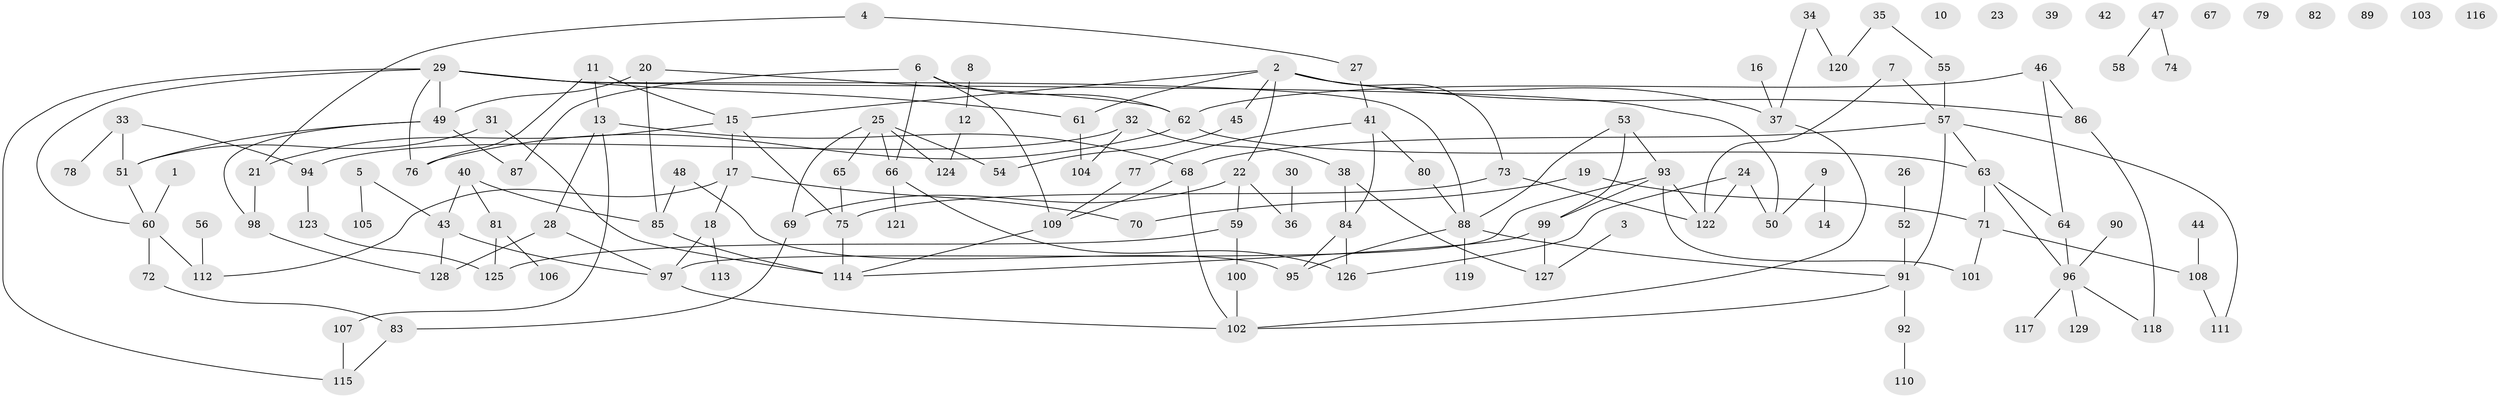 // Generated by graph-tools (version 1.1) at 2025/33/03/09/25 02:33:47]
// undirected, 129 vertices, 169 edges
graph export_dot {
graph [start="1"]
  node [color=gray90,style=filled];
  1;
  2;
  3;
  4;
  5;
  6;
  7;
  8;
  9;
  10;
  11;
  12;
  13;
  14;
  15;
  16;
  17;
  18;
  19;
  20;
  21;
  22;
  23;
  24;
  25;
  26;
  27;
  28;
  29;
  30;
  31;
  32;
  33;
  34;
  35;
  36;
  37;
  38;
  39;
  40;
  41;
  42;
  43;
  44;
  45;
  46;
  47;
  48;
  49;
  50;
  51;
  52;
  53;
  54;
  55;
  56;
  57;
  58;
  59;
  60;
  61;
  62;
  63;
  64;
  65;
  66;
  67;
  68;
  69;
  70;
  71;
  72;
  73;
  74;
  75;
  76;
  77;
  78;
  79;
  80;
  81;
  82;
  83;
  84;
  85;
  86;
  87;
  88;
  89;
  90;
  91;
  92;
  93;
  94;
  95;
  96;
  97;
  98;
  99;
  100;
  101;
  102;
  103;
  104;
  105;
  106;
  107;
  108;
  109;
  110;
  111;
  112;
  113;
  114;
  115;
  116;
  117;
  118;
  119;
  120;
  121;
  122;
  123;
  124;
  125;
  126;
  127;
  128;
  129;
  1 -- 60;
  2 -- 15;
  2 -- 22;
  2 -- 37;
  2 -- 45;
  2 -- 61;
  2 -- 73;
  2 -- 86;
  3 -- 127;
  4 -- 21;
  4 -- 27;
  5 -- 43;
  5 -- 105;
  6 -- 62;
  6 -- 66;
  6 -- 87;
  6 -- 109;
  7 -- 57;
  7 -- 122;
  8 -- 12;
  9 -- 14;
  9 -- 50;
  11 -- 13;
  11 -- 15;
  11 -- 76;
  12 -- 124;
  13 -- 28;
  13 -- 68;
  13 -- 107;
  15 -- 17;
  15 -- 21;
  15 -- 75;
  16 -- 37;
  17 -- 18;
  17 -- 70;
  17 -- 112;
  18 -- 97;
  18 -- 113;
  19 -- 70;
  19 -- 71;
  20 -- 49;
  20 -- 62;
  20 -- 85;
  21 -- 98;
  22 -- 36;
  22 -- 59;
  22 -- 69;
  24 -- 50;
  24 -- 122;
  24 -- 126;
  25 -- 54;
  25 -- 65;
  25 -- 66;
  25 -- 69;
  25 -- 124;
  26 -- 52;
  27 -- 41;
  28 -- 97;
  28 -- 128;
  29 -- 49;
  29 -- 50;
  29 -- 60;
  29 -- 61;
  29 -- 76;
  29 -- 88;
  29 -- 115;
  30 -- 36;
  31 -- 51;
  31 -- 114;
  32 -- 38;
  32 -- 94;
  32 -- 104;
  33 -- 51;
  33 -- 78;
  33 -- 94;
  34 -- 37;
  34 -- 120;
  35 -- 55;
  35 -- 120;
  37 -- 102;
  38 -- 84;
  38 -- 127;
  40 -- 43;
  40 -- 81;
  40 -- 85;
  41 -- 77;
  41 -- 80;
  41 -- 84;
  43 -- 97;
  43 -- 128;
  44 -- 108;
  45 -- 54;
  46 -- 62;
  46 -- 64;
  46 -- 86;
  47 -- 58;
  47 -- 74;
  48 -- 85;
  48 -- 95;
  49 -- 51;
  49 -- 87;
  49 -- 98;
  51 -- 60;
  52 -- 91;
  53 -- 88;
  53 -- 93;
  53 -- 99;
  55 -- 57;
  56 -- 112;
  57 -- 63;
  57 -- 68;
  57 -- 91;
  57 -- 111;
  59 -- 100;
  59 -- 125;
  60 -- 72;
  60 -- 112;
  61 -- 104;
  62 -- 63;
  62 -- 76;
  63 -- 64;
  63 -- 71;
  63 -- 96;
  64 -- 96;
  65 -- 75;
  66 -- 121;
  66 -- 126;
  68 -- 102;
  68 -- 109;
  69 -- 83;
  71 -- 101;
  71 -- 108;
  72 -- 83;
  73 -- 75;
  73 -- 122;
  75 -- 114;
  77 -- 109;
  80 -- 88;
  81 -- 106;
  81 -- 125;
  83 -- 115;
  84 -- 95;
  84 -- 126;
  85 -- 114;
  86 -- 118;
  88 -- 91;
  88 -- 95;
  88 -- 119;
  90 -- 96;
  91 -- 92;
  91 -- 102;
  92 -- 110;
  93 -- 97;
  93 -- 99;
  93 -- 101;
  93 -- 122;
  94 -- 123;
  96 -- 117;
  96 -- 118;
  96 -- 129;
  97 -- 102;
  98 -- 128;
  99 -- 114;
  99 -- 127;
  100 -- 102;
  107 -- 115;
  108 -- 111;
  109 -- 114;
  123 -- 125;
}
